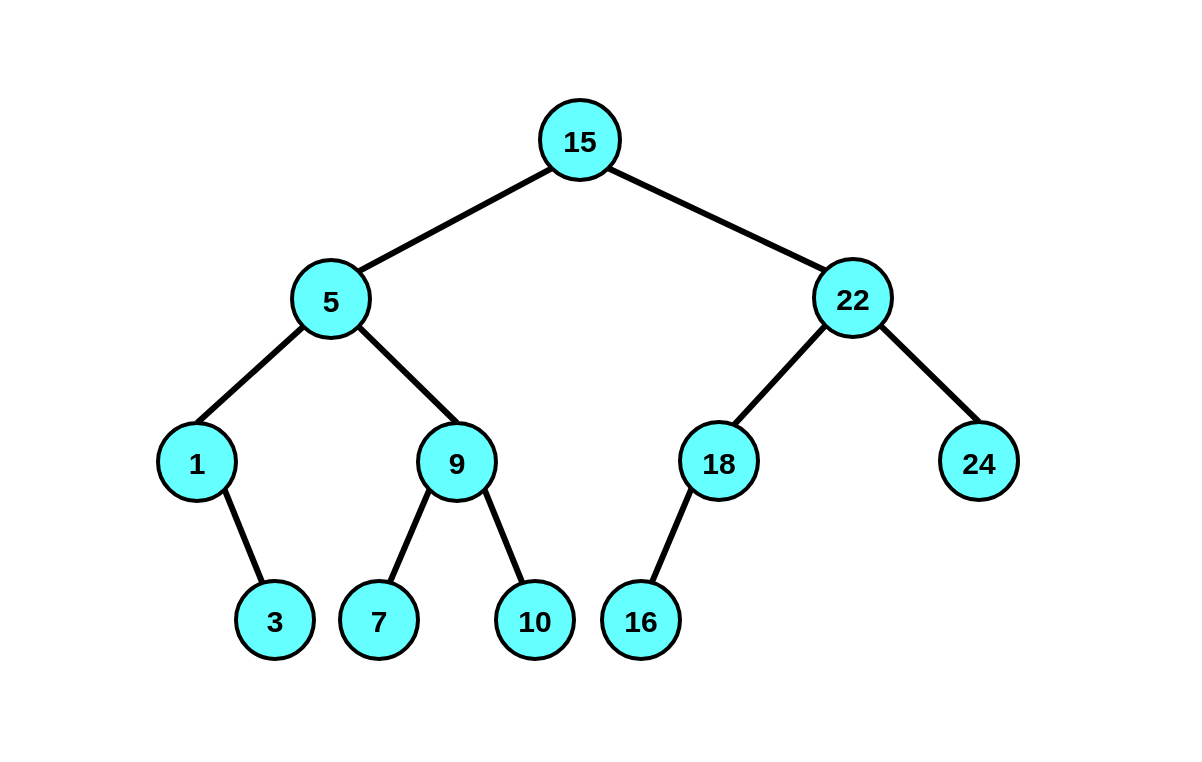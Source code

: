 <mxfile>
    <diagram id="nZBiKQCrUtxQ9N9lAvGQ" name="Page-1">
        <mxGraphModel dx="359" dy="642" grid="1" gridSize="10" guides="1" tooltips="1" connect="1" arrows="1" fold="1" page="1" pageScale="1" pageWidth="850" pageHeight="1100" background="#ffffff" math="0" shadow="0">
            <root>
                <mxCell id="0"/>
                <mxCell id="1" parent="0"/>
                <mxCell id="2" value="15" style="ellipse;whiteSpace=wrap;html=1;aspect=fixed;fillColor=#66FFFF;strokeColor=#000000;strokeWidth=2;fontStyle=1;fontSize=15;fontColor=#000000;" parent="1" vertex="1">
                    <mxGeometry x="740" y="110" width="40" height="40" as="geometry"/>
                </mxCell>
                <mxCell id="3" value="5" style="ellipse;whiteSpace=wrap;html=1;aspect=fixed;fillColor=#66FFFF;strokeColor=#000000;strokeWidth=2;fontStyle=1;fontSize=15;fontColor=#000000;" parent="1" vertex="1">
                    <mxGeometry x="616" y="190" width="39" height="39" as="geometry"/>
                </mxCell>
                <mxCell id="4" value="1" style="ellipse;whiteSpace=wrap;html=1;aspect=fixed;fillColor=#66FFFF;strokeColor=#000000;strokeWidth=2;fontStyle=1;fontSize=15;fontColor=#000000;" parent="1" vertex="1">
                    <mxGeometry x="549" y="271.5" width="39" height="39" as="geometry"/>
                </mxCell>
                <mxCell id="5" value="" style="endArrow=none;html=1;entryX=0;entryY=1;entryDx=0;entryDy=0;exitX=1;exitY=0;exitDx=0;exitDy=0;strokeColor=#000000;strokeWidth=3;fontStyle=1;fontSize=15;fontColor=#000000;" parent="1" source="3" target="2" edge="1">
                    <mxGeometry width="50" height="50" relative="1" as="geometry">
                        <mxPoint x="715" y="280" as="sourcePoint"/>
                        <mxPoint x="765" y="230" as="targetPoint"/>
                    </mxGeometry>
                </mxCell>
                <mxCell id="6" value="" style="endArrow=none;html=1;entryX=1;entryY=1;entryDx=0;entryDy=0;exitX=0;exitY=0;exitDx=0;exitDy=0;strokeColor=#000000;strokeWidth=3;fontStyle=1;fontSize=15;fontColor=#000000;" parent="1" source="20" target="2" edge="1">
                    <mxGeometry width="50" height="50" relative="1" as="geometry">
                        <mxPoint x="854.711" y="196.211" as="sourcePoint"/>
                        <mxPoint x="794.421" y="137.579" as="targetPoint"/>
                    </mxGeometry>
                </mxCell>
                <mxCell id="9" value="&lt;font style=&quot;font-size: 15px;&quot;&gt;&lt;span style=&quot;font-size: 15px;&quot;&gt;3&lt;/span&gt;&lt;/font&gt;" style="ellipse;whiteSpace=wrap;html=1;aspect=fixed;fillColor=#66FFFF;strokeColor=#000000;strokeWidth=2;fontStyle=1;fontSize=15;fontColor=#000000;" parent="1" vertex="1">
                    <mxGeometry x="588" y="350.5" width="39" height="39" as="geometry"/>
                </mxCell>
                <mxCell id="10" value="" style="endArrow=none;html=1;entryX=1;entryY=1;entryDx=0;entryDy=0;strokeColor=#000000;strokeWidth=3;rounded=1;exitX=0.342;exitY=0.034;exitDx=0;exitDy=0;exitPerimeter=0;fontStyle=1;fontSize=15;fontColor=#000000;" parent="1" source="9" target="4" edge="1">
                    <mxGeometry width="50" height="50" relative="1" as="geometry">
                        <mxPoint x="675" y="358.21" as="sourcePoint"/>
                        <mxPoint x="649.999" y="320.499" as="targetPoint"/>
                    </mxGeometry>
                </mxCell>
                <mxCell id="11" value="9" style="ellipse;whiteSpace=wrap;html=1;aspect=fixed;fillColor=#66FFFF;strokeColor=#000000;strokeWidth=2;fontStyle=1;fontSize=15;fontColor=#000000;" parent="1" vertex="1">
                    <mxGeometry x="679" y="271.5" width="39" height="39" as="geometry"/>
                </mxCell>
                <mxCell id="12" value="7" style="ellipse;whiteSpace=wrap;html=1;aspect=fixed;fillColor=#66FFFF;strokeColor=#000000;strokeWidth=2;fontStyle=1;fontSize=15;fontColor=#000000;" parent="1" vertex="1">
                    <mxGeometry x="640" y="350.5" width="39" height="39" as="geometry"/>
                </mxCell>
                <mxCell id="13" value="" style="endArrow=none;html=1;strokeColor=#000000;strokeWidth=3;exitX=0.645;exitY=0.005;exitDx=0;exitDy=0;exitPerimeter=0;entryX=0;entryY=1;entryDx=0;entryDy=0;fontStyle=1;fontSize=15;fontColor=#000000;" parent="1" source="12" target="11" edge="1">
                    <mxGeometry width="50" height="50" relative="1" as="geometry">
                        <mxPoint x="679" y="340.5" as="sourcePoint"/>
                        <mxPoint x="679" y="310.5" as="targetPoint"/>
                    </mxGeometry>
                </mxCell>
                <mxCell id="14" value="10" style="ellipse;whiteSpace=wrap;html=1;aspect=fixed;fillColor=#66FFFF;strokeColor=#000000;strokeWidth=2;fontStyle=1;fontSize=15;fontColor=#000000;" parent="1" vertex="1">
                    <mxGeometry x="718" y="350.5" width="39" height="39" as="geometry"/>
                </mxCell>
                <mxCell id="15" value="" style="endArrow=none;html=1;entryX=1;entryY=1;entryDx=0;entryDy=0;strokeColor=#000000;strokeWidth=3;rounded=1;exitX=0.342;exitY=0.034;exitDx=0;exitDy=0;exitPerimeter=0;fontStyle=1;fontSize=15;fontColor=#000000;" parent="1" source="14" target="11" edge="1">
                    <mxGeometry width="50" height="50" relative="1" as="geometry">
                        <mxPoint x="805" y="358.21" as="sourcePoint"/>
                        <mxPoint x="779.999" y="320.499" as="targetPoint"/>
                    </mxGeometry>
                </mxCell>
                <mxCell id="16" value="16" style="ellipse;whiteSpace=wrap;html=1;aspect=fixed;fillColor=#66FFFF;strokeColor=#000000;strokeWidth=2;fontStyle=1;fontSize=15;fontColor=#000000;" parent="1" vertex="1">
                    <mxGeometry x="771" y="350.5" width="39" height="39" as="geometry"/>
                </mxCell>
                <mxCell id="17" value="" style="endArrow=none;html=1;strokeColor=#000000;strokeWidth=3;exitX=0.645;exitY=0.005;exitDx=0;exitDy=0;exitPerimeter=0;entryX=0;entryY=1;entryDx=0;entryDy=0;fontStyle=1;fontSize=15;fontColor=#000000;" parent="1" source="16" target="21" edge="1">
                    <mxGeometry width="50" height="50" relative="1" as="geometry">
                        <mxPoint x="810" y="340.5" as="sourcePoint"/>
                        <mxPoint x="820" y="330.5" as="targetPoint"/>
                    </mxGeometry>
                </mxCell>
                <mxCell id="18" value="" style="endArrow=none;html=1;entryX=0;entryY=1;entryDx=0;entryDy=0;exitX=0.5;exitY=0;exitDx=0;exitDy=0;strokeColor=#000000;strokeWidth=3;fontStyle=1;fontSize=15;fontColor=#000000;" parent="1" source="4" target="3" edge="1">
                    <mxGeometry width="50" height="50" relative="1" as="geometry">
                        <mxPoint x="625.789" y="271.001" as="sourcePoint"/>
                        <mxPoint x="693.211" y="218.579" as="targetPoint"/>
                    </mxGeometry>
                </mxCell>
                <mxCell id="19" value="" style="endArrow=none;html=1;entryX=1;entryY=1;entryDx=0;entryDy=0;exitX=0.5;exitY=0;exitDx=0;exitDy=0;strokeColor=#000000;strokeWidth=3;fontStyle=1;fontSize=15;fontColor=#000000;" parent="1" source="11" target="3" edge="1">
                    <mxGeometry width="50" height="50" relative="1" as="geometry">
                        <mxPoint x="663.289" y="215.711" as="sourcePoint"/>
                        <mxPoint x="730.711" y="163.289" as="targetPoint"/>
                    </mxGeometry>
                </mxCell>
                <mxCell id="20" value="22" style="ellipse;whiteSpace=wrap;html=1;aspect=fixed;fillColor=#66FFFF;strokeColor=#000000;strokeWidth=2;fontStyle=1;fontSize=15;fontColor=#000000;" parent="1" vertex="1">
                    <mxGeometry x="877" y="189.5" width="39" height="39" as="geometry"/>
                </mxCell>
                <mxCell id="21" value="18" style="ellipse;whiteSpace=wrap;html=1;aspect=fixed;fillColor=#66FFFF;strokeColor=#000000;strokeWidth=2;fontStyle=1;fontSize=15;fontColor=#000000;" parent="1" vertex="1">
                    <mxGeometry x="810" y="271" width="39" height="39" as="geometry"/>
                </mxCell>
                <mxCell id="22" value="24" style="ellipse;whiteSpace=wrap;html=1;aspect=fixed;fillColor=#66FFFF;strokeColor=#000000;strokeWidth=2;fontStyle=1;fontSize=15;fontColor=#000000;" parent="1" vertex="1">
                    <mxGeometry x="940" y="271" width="39" height="39" as="geometry"/>
                </mxCell>
                <mxCell id="23" value="" style="endArrow=none;html=1;entryX=0;entryY=1;entryDx=0;entryDy=0;strokeColor=#000000;strokeWidth=3;exitX=0.68;exitY=0.052;exitDx=0;exitDy=0;exitPerimeter=0;fontStyle=1;fontSize=15;fontColor=#000000;" parent="1" source="21" target="20" edge="1">
                    <mxGeometry width="50" height="50" relative="1" as="geometry">
                        <mxPoint x="850" y="260.5" as="sourcePoint"/>
                        <mxPoint x="954.211" y="218.079" as="targetPoint"/>
                    </mxGeometry>
                </mxCell>
                <mxCell id="24" value="" style="endArrow=none;html=1;entryX=1;entryY=1;entryDx=0;entryDy=0;exitX=0.5;exitY=0;exitDx=0;exitDy=0;strokeColor=#000000;strokeWidth=3;fontStyle=1;fontSize=15;fontColor=#000000;" parent="1" source="22" target="20" edge="1">
                    <mxGeometry width="50" height="50" relative="1" as="geometry">
                        <mxPoint x="924.289" y="215.211" as="sourcePoint"/>
                        <mxPoint x="991.711" y="162.789" as="targetPoint"/>
                    </mxGeometry>
                </mxCell>
                <mxCell id="27" value="Text" style="text;html=1;strokeColor=none;fillColor=none;align=center;verticalAlign=middle;whiteSpace=wrap;rounded=0;fontSize=15;fontColor=#FFFFFF;" parent="1" vertex="1">
                    <mxGeometry x="730" y="60" width="60" height="30" as="geometry"/>
                </mxCell>
                <mxCell id="28" value="Text" style="text;html=1;strokeColor=none;fillColor=none;align=center;verticalAlign=middle;whiteSpace=wrap;rounded=0;fontSize=15;fontColor=#FFFFFF;" parent="1" vertex="1">
                    <mxGeometry x="470" y="271" width="60" height="30" as="geometry"/>
                </mxCell>
                <mxCell id="30" value="Text" style="text;html=1;strokeColor=none;fillColor=none;align=center;verticalAlign=middle;whiteSpace=wrap;rounded=0;fontSize=15;fontColor=#FFFFFF;" parent="1" vertex="1">
                    <mxGeometry x="730" y="410" width="60" height="30" as="geometry"/>
                </mxCell>
                <mxCell id="31" value="Text" style="text;html=1;strokeColor=none;fillColor=none;align=center;verticalAlign=middle;whiteSpace=wrap;rounded=0;fontSize=15;fontColor=#FFFFFF;" parent="1" vertex="1">
                    <mxGeometry x="1010" y="276" width="60" height="30" as="geometry"/>
                </mxCell>
            </root>
        </mxGraphModel>
    </diagram>
</mxfile>